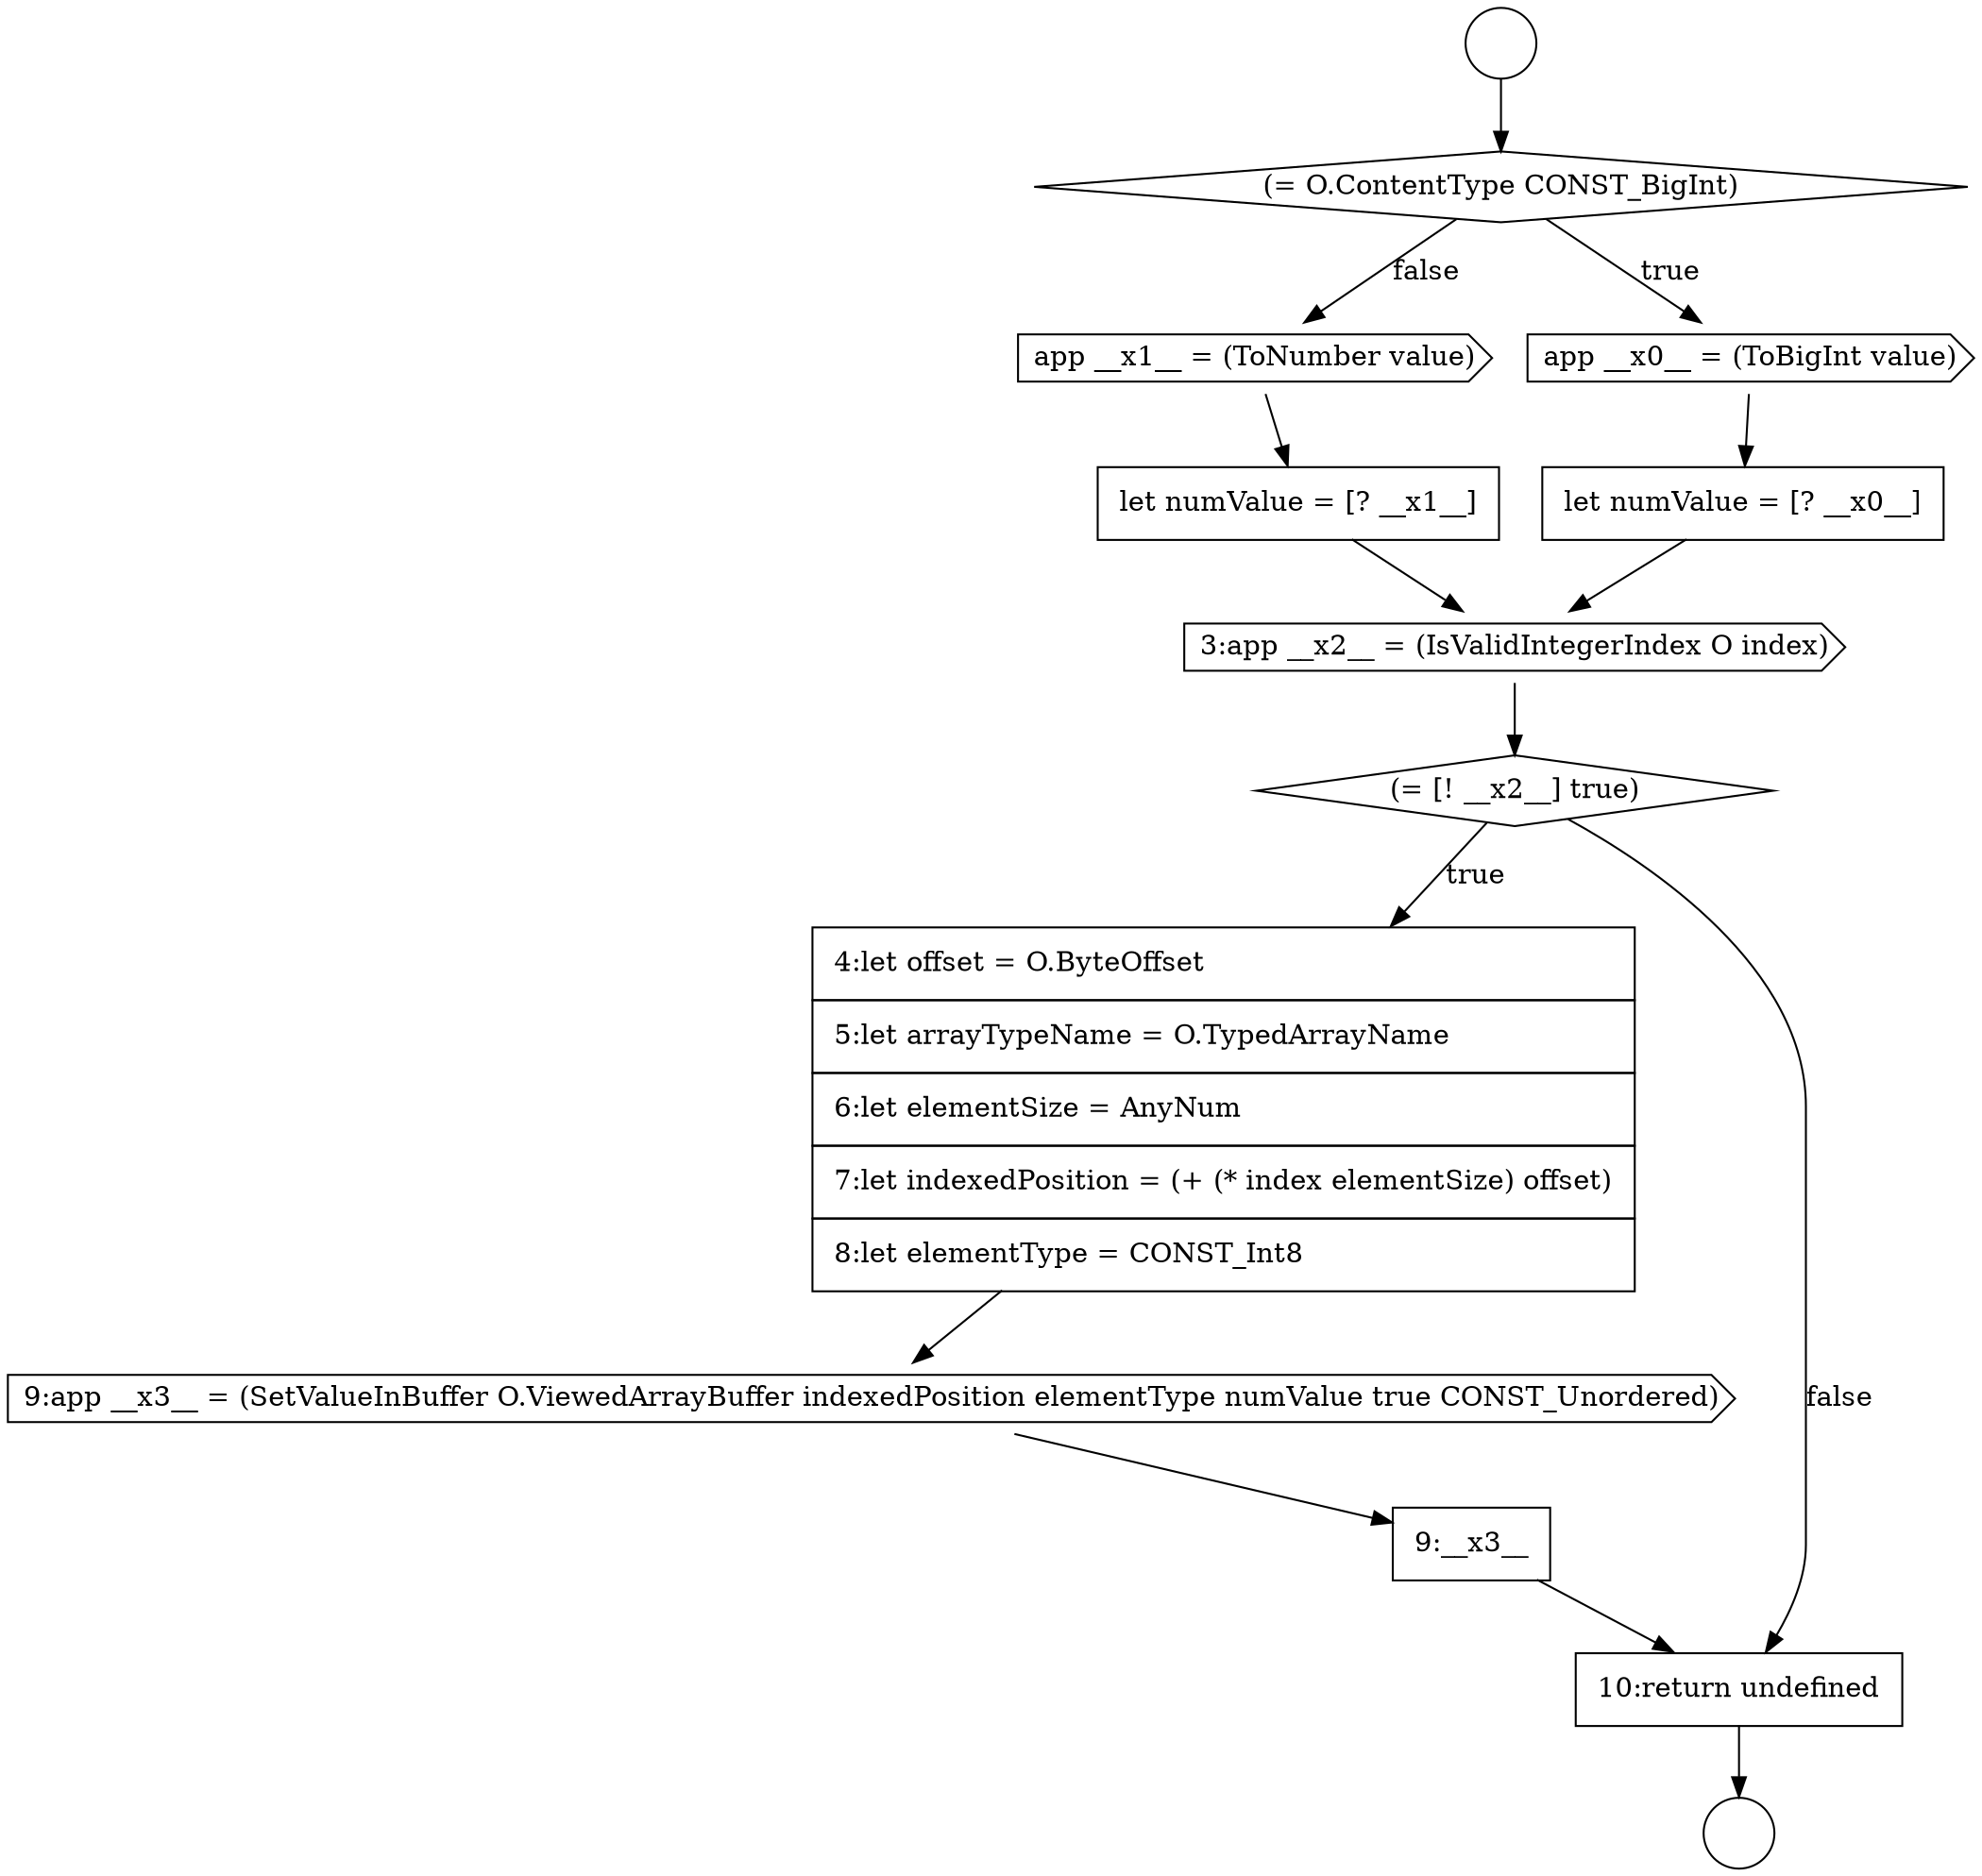 digraph {
  node0 [shape=circle label=" " color="black" fillcolor="white" style=filled]
  node5 [shape=cds, label=<<font color="black">app __x1__ = (ToNumber value)</font>> color="black" fillcolor="white" style=filled]
  node10 [shape=cds, label=<<font color="black">9:app __x3__ = (SetValueInBuffer O.ViewedArrayBuffer indexedPosition elementType numValue true CONST_Unordered)</font>> color="black" fillcolor="white" style=filled]
  node1 [shape=circle label=" " color="black" fillcolor="white" style=filled]
  node6 [shape=none, margin=0, label=<<font color="black">
    <table border="0" cellborder="1" cellspacing="0" cellpadding="10">
      <tr><td align="left">let numValue = [? __x1__]</td></tr>
    </table>
  </font>> color="black" fillcolor="white" style=filled]
  node9 [shape=none, margin=0, label=<<font color="black">
    <table border="0" cellborder="1" cellspacing="0" cellpadding="10">
      <tr><td align="left">4:let offset = O.ByteOffset</td></tr>
      <tr><td align="left">5:let arrayTypeName = O.TypedArrayName</td></tr>
      <tr><td align="left">6:let elementSize = AnyNum</td></tr>
      <tr><td align="left">7:let indexedPosition = (+ (* index elementSize) offset)</td></tr>
      <tr><td align="left">8:let elementType = CONST_Int8</td></tr>
    </table>
  </font>> color="black" fillcolor="white" style=filled]
  node2 [shape=diamond, label=<<font color="black">(= O.ContentType CONST_BigInt)</font>> color="black" fillcolor="white" style=filled]
  node12 [shape=none, margin=0, label=<<font color="black">
    <table border="0" cellborder="1" cellspacing="0" cellpadding="10">
      <tr><td align="left">10:return undefined</td></tr>
    </table>
  </font>> color="black" fillcolor="white" style=filled]
  node7 [shape=cds, label=<<font color="black">3:app __x2__ = (IsValidIntegerIndex O index)</font>> color="black" fillcolor="white" style=filled]
  node3 [shape=cds, label=<<font color="black">app __x0__ = (ToBigInt value)</font>> color="black" fillcolor="white" style=filled]
  node11 [shape=none, margin=0, label=<<font color="black">
    <table border="0" cellborder="1" cellspacing="0" cellpadding="10">
      <tr><td align="left">9:__x3__</td></tr>
    </table>
  </font>> color="black" fillcolor="white" style=filled]
  node8 [shape=diamond, label=<<font color="black">(= [! __x2__] true)</font>> color="black" fillcolor="white" style=filled]
  node4 [shape=none, margin=0, label=<<font color="black">
    <table border="0" cellborder="1" cellspacing="0" cellpadding="10">
      <tr><td align="left">let numValue = [? __x0__]</td></tr>
    </table>
  </font>> color="black" fillcolor="white" style=filled]
  node12 -> node1 [ color="black"]
  node7 -> node8 [ color="black"]
  node8 -> node9 [label=<<font color="black">true</font>> color="black"]
  node8 -> node12 [label=<<font color="black">false</font>> color="black"]
  node11 -> node12 [ color="black"]
  node2 -> node3 [label=<<font color="black">true</font>> color="black"]
  node2 -> node5 [label=<<font color="black">false</font>> color="black"]
  node0 -> node2 [ color="black"]
  node6 -> node7 [ color="black"]
  node9 -> node10 [ color="black"]
  node10 -> node11 [ color="black"]
  node4 -> node7 [ color="black"]
  node5 -> node6 [ color="black"]
  node3 -> node4 [ color="black"]
}
